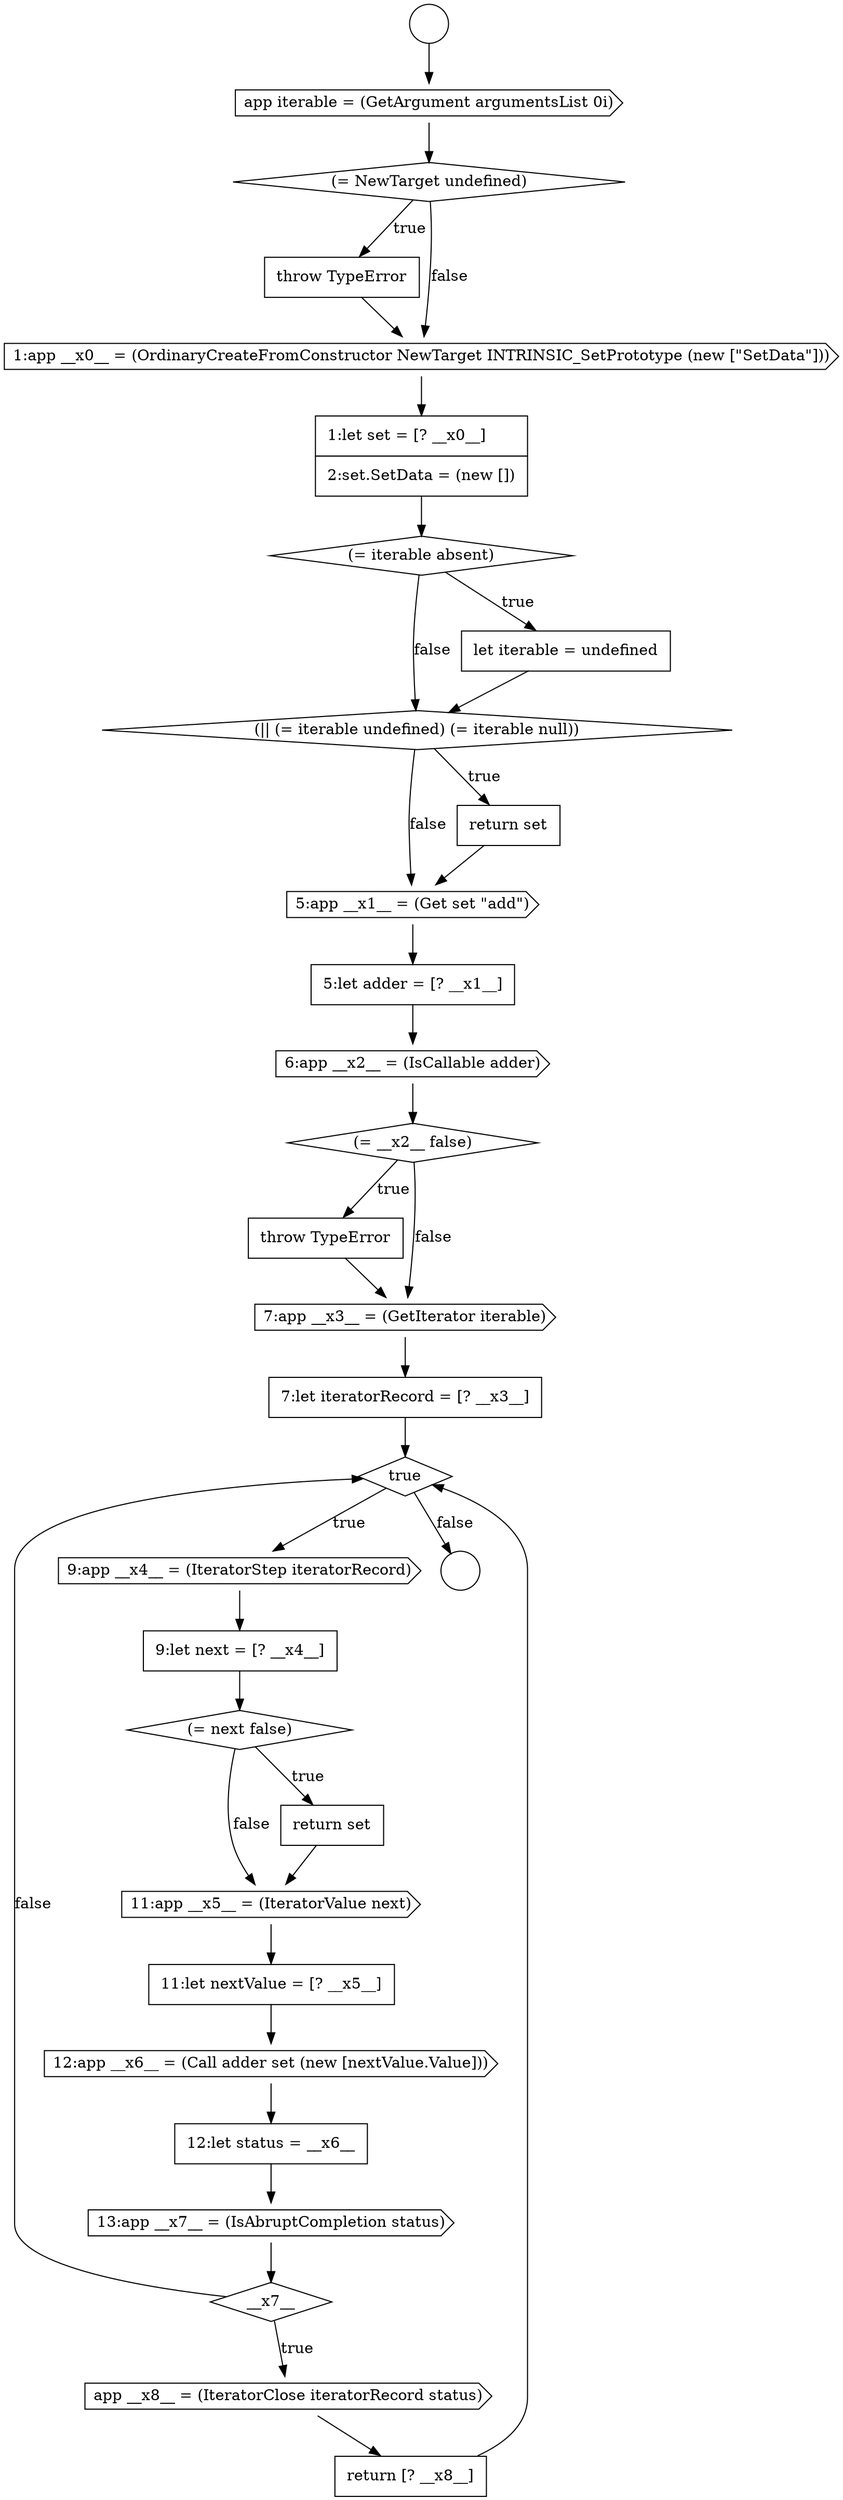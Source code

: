 digraph {
  node16027 [shape=cds, label=<<font color="black">5:app __x1__ = (Get set &quot;add&quot;)</font>> color="black" fillcolor="white" style=filled]
  node16039 [shape=cds, label=<<font color="black">11:app __x5__ = (IteratorValue next)</font>> color="black" fillcolor="white" style=filled]
  node16022 [shape=none, margin=0, label=<<font color="black">
    <table border="0" cellborder="1" cellspacing="0" cellpadding="10">
      <tr><td align="left">1:let set = [? __x0__]</td></tr>
      <tr><td align="left">2:set.SetData = (new [])</td></tr>
    </table>
  </font>> color="black" fillcolor="white" style=filled]
  node16035 [shape=cds, label=<<font color="black">9:app __x4__ = (IteratorStep iteratorRecord)</font>> color="black" fillcolor="white" style=filled]
  node16028 [shape=none, margin=0, label=<<font color="black">
    <table border="0" cellborder="1" cellspacing="0" cellpadding="10">
      <tr><td align="left">5:let adder = [? __x1__]</td></tr>
    </table>
  </font>> color="black" fillcolor="white" style=filled]
  node16044 [shape=diamond, label=<<font color="black">__x7__</font>> color="black" fillcolor="white" style=filled]
  node16016 [shape=circle label=" " color="black" fillcolor="white" style=filled]
  node16031 [shape=none, margin=0, label=<<font color="black">
    <table border="0" cellborder="1" cellspacing="0" cellpadding="10">
      <tr><td align="left">throw TypeError</td></tr>
    </table>
  </font>> color="black" fillcolor="white" style=filled]
  node16043 [shape=cds, label=<<font color="black">13:app __x7__ = (IsAbruptCompletion status)</font>> color="black" fillcolor="white" style=filled]
  node16020 [shape=none, margin=0, label=<<font color="black">
    <table border="0" cellborder="1" cellspacing="0" cellpadding="10">
      <tr><td align="left">throw TypeError</td></tr>
    </table>
  </font>> color="black" fillcolor="white" style=filled]
  node16032 [shape=cds, label=<<font color="black">7:app __x3__ = (GetIterator iterable)</font>> color="black" fillcolor="white" style=filled]
  node16029 [shape=cds, label=<<font color="black">6:app __x2__ = (IsCallable adder)</font>> color="black" fillcolor="white" style=filled]
  node16034 [shape=diamond, label=<<font color="black">true</font>> color="black" fillcolor="white" style=filled]
  node16038 [shape=none, margin=0, label=<<font color="black">
    <table border="0" cellborder="1" cellspacing="0" cellpadding="10">
      <tr><td align="left">return set</td></tr>
    </table>
  </font>> color="black" fillcolor="white" style=filled]
  node16041 [shape=cds, label=<<font color="black">12:app __x6__ = (Call adder set (new [nextValue.Value]))</font>> color="black" fillcolor="white" style=filled]
  node16021 [shape=cds, label=<<font color="black">1:app __x0__ = (OrdinaryCreateFromConstructor NewTarget INTRINSIC_SetPrototype (new [&quot;SetData&quot;]))</font>> color="black" fillcolor="white" style=filled]
  node16045 [shape=cds, label=<<font color="black">app __x8__ = (IteratorClose iteratorRecord status)</font>> color="black" fillcolor="white" style=filled]
  node16018 [shape=cds, label=<<font color="black">app iterable = (GetArgument argumentsList 0i)</font>> color="black" fillcolor="white" style=filled]
  node16026 [shape=none, margin=0, label=<<font color="black">
    <table border="0" cellborder="1" cellspacing="0" cellpadding="10">
      <tr><td align="left">return set</td></tr>
    </table>
  </font>> color="black" fillcolor="white" style=filled]
  node16019 [shape=diamond, label=<<font color="black">(= NewTarget undefined)</font>> color="black" fillcolor="white" style=filled]
  node16040 [shape=none, margin=0, label=<<font color="black">
    <table border="0" cellborder="1" cellspacing="0" cellpadding="10">
      <tr><td align="left">11:let nextValue = [? __x5__]</td></tr>
    </table>
  </font>> color="black" fillcolor="white" style=filled]
  node16036 [shape=none, margin=0, label=<<font color="black">
    <table border="0" cellborder="1" cellspacing="0" cellpadding="10">
      <tr><td align="left">9:let next = [? __x4__]</td></tr>
    </table>
  </font>> color="black" fillcolor="white" style=filled]
  node16023 [shape=diamond, label=<<font color="black">(= iterable absent)</font>> color="black" fillcolor="white" style=filled]
  node16033 [shape=none, margin=0, label=<<font color="black">
    <table border="0" cellborder="1" cellspacing="0" cellpadding="10">
      <tr><td align="left">7:let iteratorRecord = [? __x3__]</td></tr>
    </table>
  </font>> color="black" fillcolor="white" style=filled]
  node16030 [shape=diamond, label=<<font color="black">(= __x2__ false)</font>> color="black" fillcolor="white" style=filled]
  node16037 [shape=diamond, label=<<font color="black">(= next false)</font>> color="black" fillcolor="white" style=filled]
  node16025 [shape=diamond, label=<<font color="black">(|| (= iterable undefined) (= iterable null))</font>> color="black" fillcolor="white" style=filled]
  node16024 [shape=none, margin=0, label=<<font color="black">
    <table border="0" cellborder="1" cellspacing="0" cellpadding="10">
      <tr><td align="left">let iterable = undefined</td></tr>
    </table>
  </font>> color="black" fillcolor="white" style=filled]
  node16042 [shape=none, margin=0, label=<<font color="black">
    <table border="0" cellborder="1" cellspacing="0" cellpadding="10">
      <tr><td align="left">12:let status = __x6__</td></tr>
    </table>
  </font>> color="black" fillcolor="white" style=filled]
  node16017 [shape=circle label=" " color="black" fillcolor="white" style=filled]
  node16046 [shape=none, margin=0, label=<<font color="black">
    <table border="0" cellborder="1" cellspacing="0" cellpadding="10">
      <tr><td align="left">return [? __x8__]</td></tr>
    </table>
  </font>> color="black" fillcolor="white" style=filled]
  node16031 -> node16032 [ color="black"]
  node16043 -> node16044 [ color="black"]
  node16020 -> node16021 [ color="black"]
  node16021 -> node16022 [ color="black"]
  node16026 -> node16027 [ color="black"]
  node16041 -> node16042 [ color="black"]
  node16027 -> node16028 [ color="black"]
  node16033 -> node16034 [ color="black"]
  node16039 -> node16040 [ color="black"]
  node16023 -> node16024 [label=<<font color="black">true</font>> color="black"]
  node16023 -> node16025 [label=<<font color="black">false</font>> color="black"]
  node16040 -> node16041 [ color="black"]
  node16042 -> node16043 [ color="black"]
  node16046 -> node16034 [ color="black"]
  node16025 -> node16026 [label=<<font color="black">true</font>> color="black"]
  node16025 -> node16027 [label=<<font color="black">false</font>> color="black"]
  node16028 -> node16029 [ color="black"]
  node16024 -> node16025 [ color="black"]
  node16029 -> node16030 [ color="black"]
  node16018 -> node16019 [ color="black"]
  node16038 -> node16039 [ color="black"]
  node16044 -> node16045 [label=<<font color="black">true</font>> color="black"]
  node16044 -> node16034 [label=<<font color="black">false</font>> color="black"]
  node16045 -> node16046 [ color="black"]
  node16019 -> node16020 [label=<<font color="black">true</font>> color="black"]
  node16019 -> node16021 [label=<<font color="black">false</font>> color="black"]
  node16037 -> node16038 [label=<<font color="black">true</font>> color="black"]
  node16037 -> node16039 [label=<<font color="black">false</font>> color="black"]
  node16030 -> node16031 [label=<<font color="black">true</font>> color="black"]
  node16030 -> node16032 [label=<<font color="black">false</font>> color="black"]
  node16034 -> node16035 [label=<<font color="black">true</font>> color="black"]
  node16034 -> node16017 [label=<<font color="black">false</font>> color="black"]
  node16022 -> node16023 [ color="black"]
  node16032 -> node16033 [ color="black"]
  node16036 -> node16037 [ color="black"]
  node16016 -> node16018 [ color="black"]
  node16035 -> node16036 [ color="black"]
}
